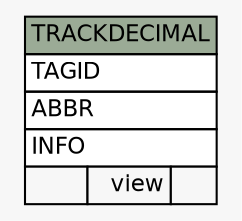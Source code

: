 // dot 2.26.3 on Linux 3.5.0-34-generic
// SchemaSpy rev 590
digraph "TRACKDECIMAL" {
  graph [
    rankdir="RL"
    bgcolor="#f7f7f7"
    nodesep="0.18"
    ranksep="0.46"
    fontname="Helvetica"
    fontsize="11"
  ];
  node [
    fontname="Helvetica"
    fontsize="11"
    shape="plaintext"
  ];
  edge [
    arrowsize="0.8"
  ];
  "TRACKDECIMAL" [
    label=<
    <TABLE BORDER="0" CELLBORDER="1" CELLSPACING="0" BGCOLOR="#ffffff">
      <TR><TD COLSPAN="3" BGCOLOR="#9bab96" ALIGN="CENTER">TRACKDECIMAL</TD></TR>
      <TR><TD PORT="TAGID" COLSPAN="3" ALIGN="LEFT">TAGID</TD></TR>
      <TR><TD PORT="ABBR" COLSPAN="3" ALIGN="LEFT">ABBR</TD></TR>
      <TR><TD PORT="INFO" COLSPAN="3" ALIGN="LEFT">INFO</TD></TR>
      <TR><TD ALIGN="LEFT" BGCOLOR="#f7f7f7">  </TD><TD ALIGN="RIGHT" BGCOLOR="#f7f7f7">view</TD><TD ALIGN="RIGHT" BGCOLOR="#f7f7f7">  </TD></TR>
    </TABLE>>
    URL="tables/TRACKDECIMAL.html"
    tooltip="TRACKDECIMAL"
  ];
}
